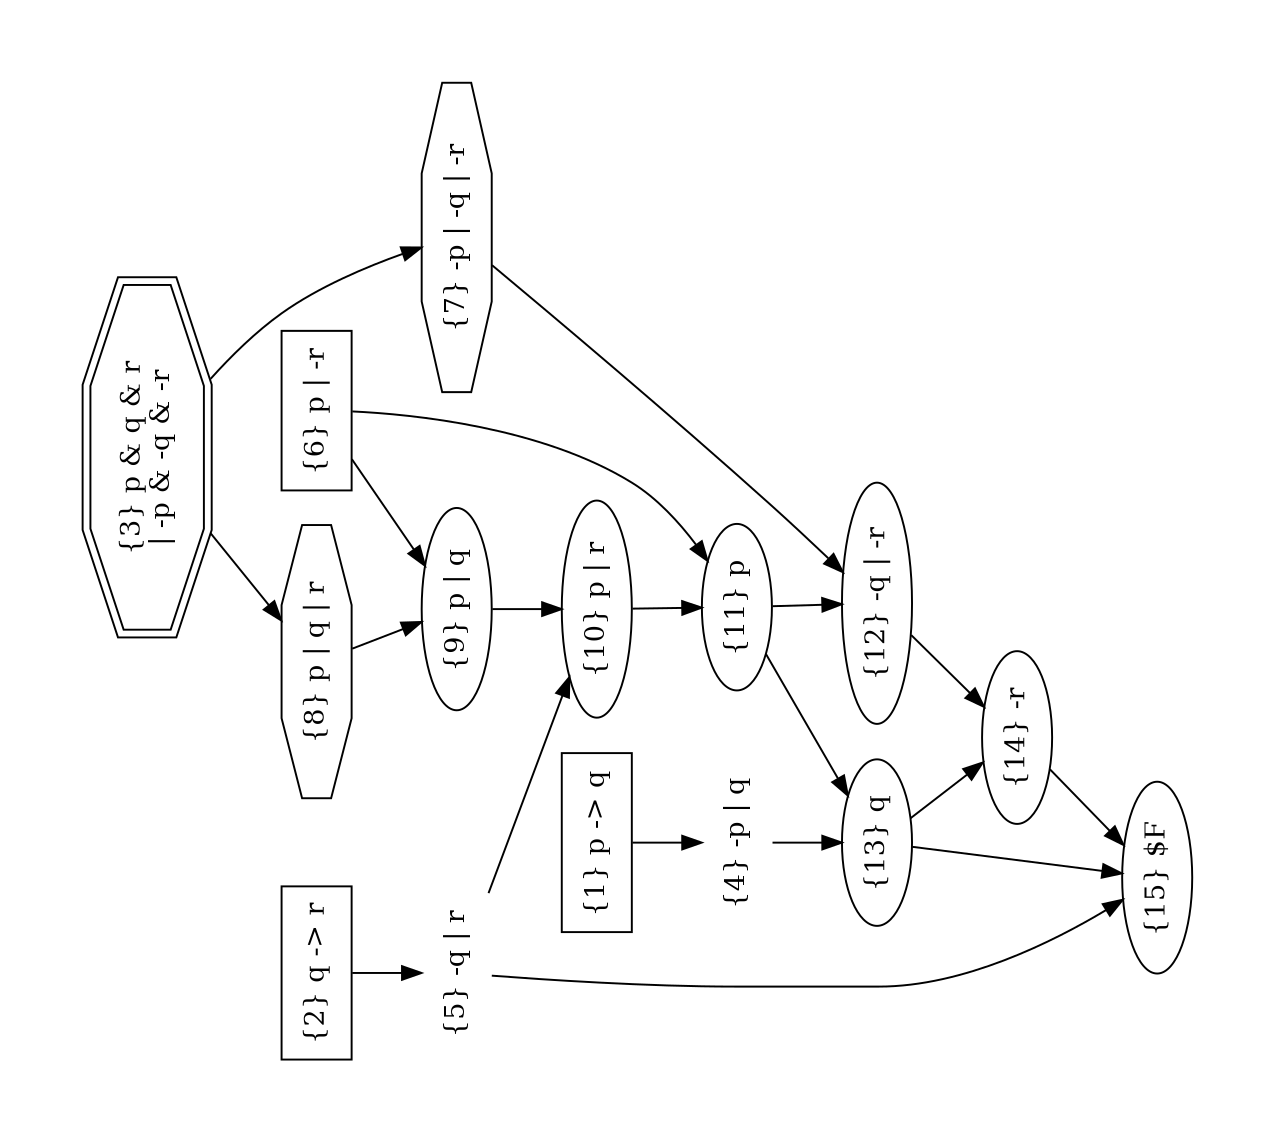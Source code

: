 strict digraph "10p" {
 rotate=90;
 size="10,7.5!";
 margin="0.5,0.5";
 1 [label="{1} p -> q",shape="box"];
 2 [label="{2} q -> r",shape="box"];
 3 [label="{3} p & q & r\n| -p & -q & -r", shape="doubleoctagon"];
 4 [label="{4} -p | q",shape="plaintext"];
 1 -> 4;
 5 [label="{5} -q | r",shape="plaintext"];
 2 -> 5;
 6 [label="{6} p | -r",shape="box"];
 7 [label="{7} -p | -q | -r", shape="octagon"];
 3 -> 7;
 8 [label="{8} p | q | r", shape="octagon"];
 3 -> 8;
 9 [label="{9} p | q",shape="ellipse"];
 8 -> 9;
 6 -> 9;
 10 [label="{10} p | r",shape="ellipse"];
 9 -> 10;
 5 -> 10;
 11 [label="{11} p",shape="ellipse"];
 10 -> 11;
 6 -> 11;
 12 [label="{12} -q | -r",shape="ellipse"];
 7 -> 12;
 11 -> 12;
 13 [label="{13} q",shape="ellipse"];
 4 -> 13;
 11 -> 13;
 14 [label="{14} -r",shape="ellipse"];
 12 -> 14;
 13 -> 14;
 15 [label="{15} $F",shape="ellipse"];
 5 -> 15;
 13 -> 15;
 14 -> 15;
 root=15; // last step is plausible root
}
